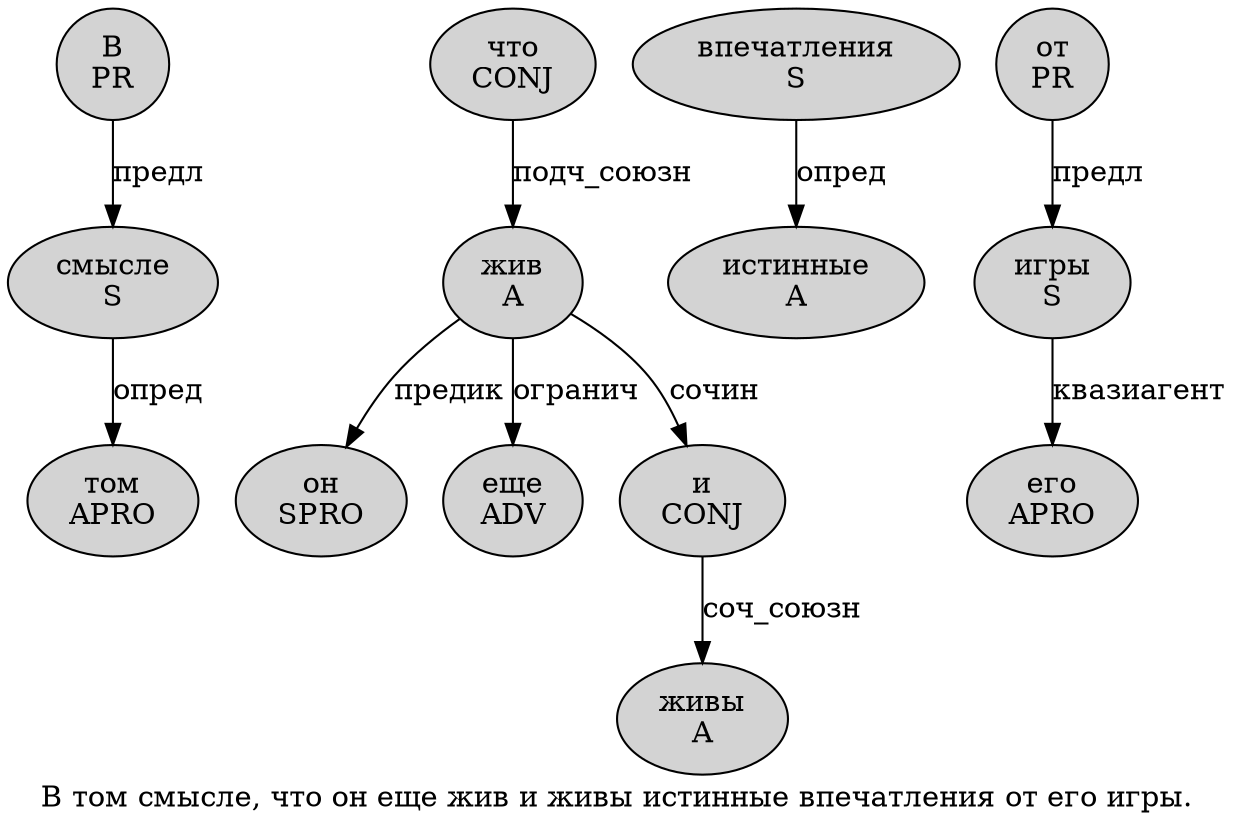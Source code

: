 digraph SENTENCE_3639 {
	graph [label="В том смысле, что он еще жив и живы истинные впечатления от его игры."]
	node [style=filled]
		0 [label="В
PR" color="" fillcolor=lightgray penwidth=1 shape=ellipse]
		1 [label="том
APRO" color="" fillcolor=lightgray penwidth=1 shape=ellipse]
		2 [label="смысле
S" color="" fillcolor=lightgray penwidth=1 shape=ellipse]
		4 [label="что
CONJ" color="" fillcolor=lightgray penwidth=1 shape=ellipse]
		5 [label="он
SPRO" color="" fillcolor=lightgray penwidth=1 shape=ellipse]
		6 [label="еще
ADV" color="" fillcolor=lightgray penwidth=1 shape=ellipse]
		7 [label="жив
A" color="" fillcolor=lightgray penwidth=1 shape=ellipse]
		8 [label="и
CONJ" color="" fillcolor=lightgray penwidth=1 shape=ellipse]
		9 [label="живы
A" color="" fillcolor=lightgray penwidth=1 shape=ellipse]
		10 [label="истинные
A" color="" fillcolor=lightgray penwidth=1 shape=ellipse]
		11 [label="впечатления
S" color="" fillcolor=lightgray penwidth=1 shape=ellipse]
		12 [label="от
PR" color="" fillcolor=lightgray penwidth=1 shape=ellipse]
		13 [label="его
APRO" color="" fillcolor=lightgray penwidth=1 shape=ellipse]
		14 [label="игры
S" color="" fillcolor=lightgray penwidth=1 shape=ellipse]
			4 -> 7 [label="подч_союзн"]
			0 -> 2 [label="предл"]
			8 -> 9 [label="соч_союзн"]
			14 -> 13 [label="квазиагент"]
			12 -> 14 [label="предл"]
			7 -> 5 [label="предик"]
			7 -> 6 [label="огранич"]
			7 -> 8 [label="сочин"]
			11 -> 10 [label="опред"]
			2 -> 1 [label="опред"]
}